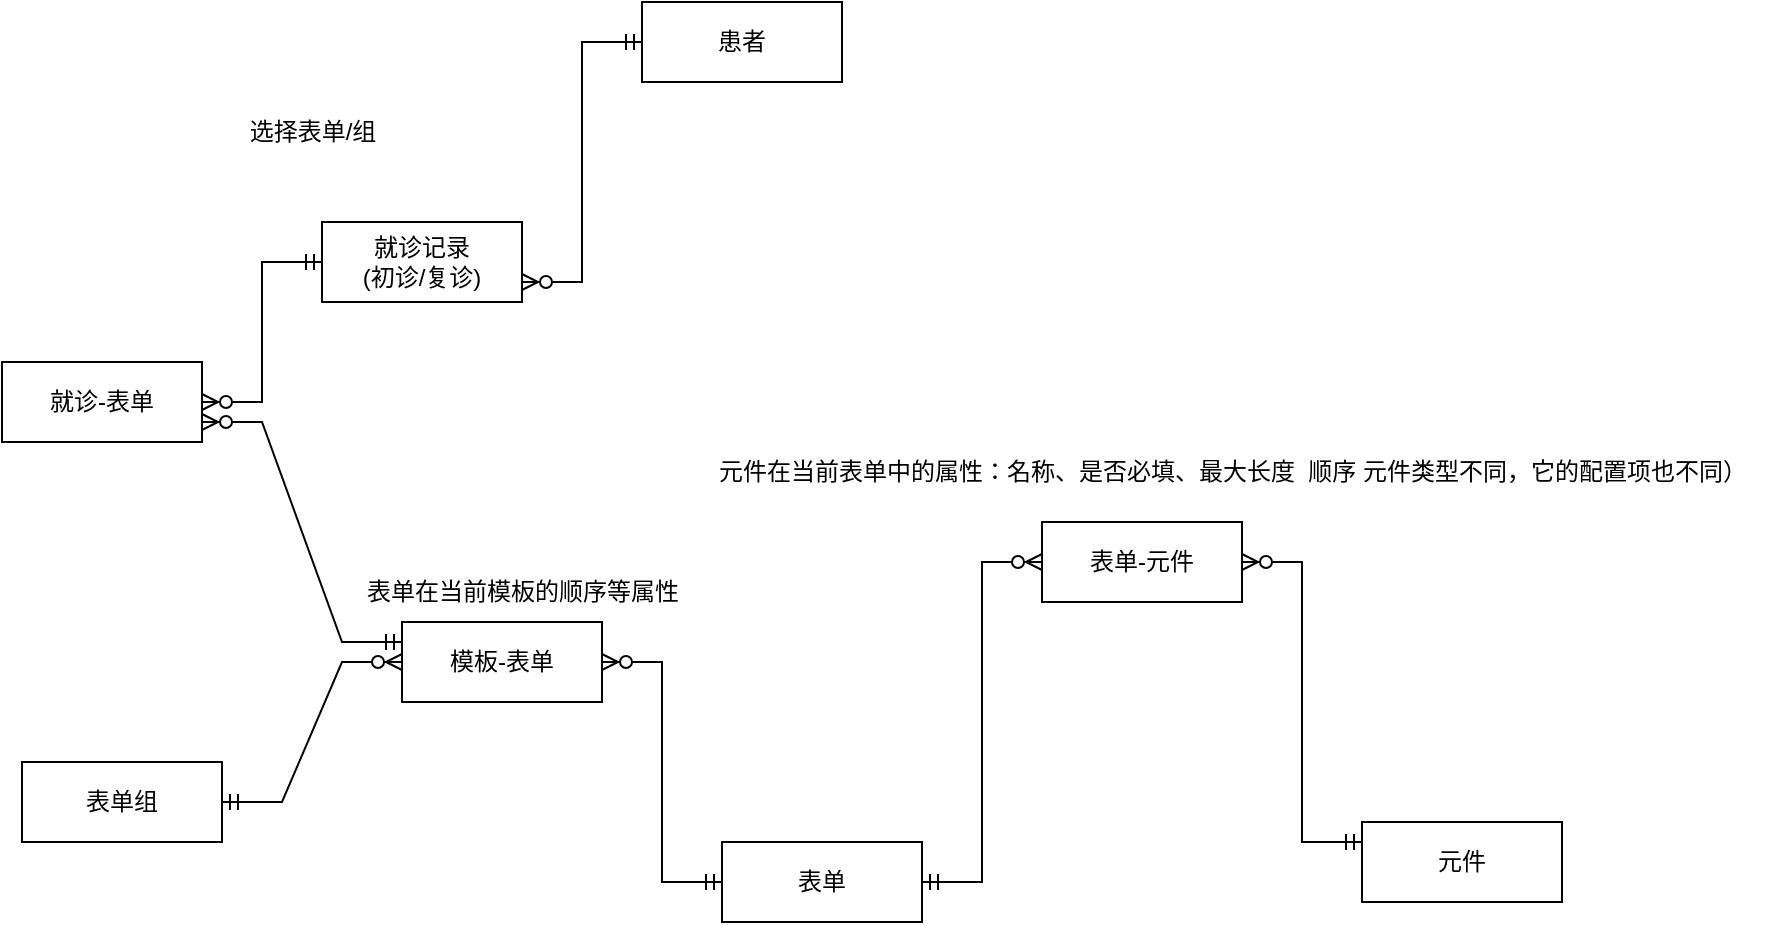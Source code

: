<mxfile version="24.0.7" type="github">
  <diagram id="R2lEEEUBdFMjLlhIrx00" name="Page-1">
    <mxGraphModel dx="2524" dy="746" grid="1" gridSize="10" guides="1" tooltips="1" connect="1" arrows="1" fold="1" page="1" pageScale="1" pageWidth="850" pageHeight="1100" math="0" shadow="0" extFonts="Permanent Marker^https://fonts.googleapis.com/css?family=Permanent+Marker">
      <root>
        <mxCell id="0" />
        <mxCell id="1" parent="0" />
        <mxCell id="aOJ2N6pHfwYPPorcYYFL-19" value="患者" style="whiteSpace=wrap;html=1;align=center;" vertex="1" parent="1">
          <mxGeometry x="240" y="590" width="100" height="40" as="geometry" />
        </mxCell>
        <mxCell id="aOJ2N6pHfwYPPorcYYFL-20" value="就诊记录&lt;div&gt;(初诊/复诊)&lt;/div&gt;" style="whiteSpace=wrap;html=1;align=center;" vertex="1" parent="1">
          <mxGeometry x="80" y="700" width="100" height="40" as="geometry" />
        </mxCell>
        <mxCell id="aOJ2N6pHfwYPPorcYYFL-21" value="" style="edgeStyle=entityRelationEdgeStyle;fontSize=12;html=1;endArrow=ERzeroToMany;startArrow=ERmandOne;rounded=0;entryX=1;entryY=0.75;entryDx=0;entryDy=0;exitX=0;exitY=0.5;exitDx=0;exitDy=0;" edge="1" parent="1" source="aOJ2N6pHfwYPPorcYYFL-19" target="aOJ2N6pHfwYPPorcYYFL-20">
          <mxGeometry width="100" height="100" relative="1" as="geometry">
            <mxPoint x="220" y="740" as="sourcePoint" />
            <mxPoint x="320" y="640" as="targetPoint" />
          </mxGeometry>
        </mxCell>
        <mxCell id="aOJ2N6pHfwYPPorcYYFL-22" value="表单" style="whiteSpace=wrap;html=1;align=center;" vertex="1" parent="1">
          <mxGeometry x="280" y="1010" width="100" height="40" as="geometry" />
        </mxCell>
        <mxCell id="aOJ2N6pHfwYPPorcYYFL-25" value="元件" style="whiteSpace=wrap;html=1;align=center;" vertex="1" parent="1">
          <mxGeometry x="600" y="1000" width="100" height="40" as="geometry" />
        </mxCell>
        <mxCell id="aOJ2N6pHfwYPPorcYYFL-27" value="表单-元件" style="whiteSpace=wrap;html=1;align=center;" vertex="1" parent="1">
          <mxGeometry x="440" y="850" width="100" height="40" as="geometry" />
        </mxCell>
        <mxCell id="aOJ2N6pHfwYPPorcYYFL-29" value="" style="edgeStyle=entityRelationEdgeStyle;fontSize=12;html=1;endArrow=ERzeroToMany;startArrow=ERmandOne;rounded=0;entryX=0;entryY=0.5;entryDx=0;entryDy=0;exitX=1;exitY=0.5;exitDx=0;exitDy=0;" edge="1" parent="1" source="aOJ2N6pHfwYPPorcYYFL-22" target="aOJ2N6pHfwYPPorcYYFL-27">
          <mxGeometry width="100" height="100" relative="1" as="geometry">
            <mxPoint x="310" y="960" as="sourcePoint" />
            <mxPoint x="400" y="860" as="targetPoint" />
          </mxGeometry>
        </mxCell>
        <mxCell id="aOJ2N6pHfwYPPorcYYFL-31" value="" style="edgeStyle=entityRelationEdgeStyle;fontSize=12;html=1;endArrow=ERzeroToMany;startArrow=ERmandOne;rounded=0;entryX=1;entryY=0.5;entryDx=0;entryDy=0;exitX=0;exitY=0.25;exitDx=0;exitDy=0;" edge="1" parent="1" source="aOJ2N6pHfwYPPorcYYFL-25" target="aOJ2N6pHfwYPPorcYYFL-27">
          <mxGeometry width="100" height="100" relative="1" as="geometry">
            <mxPoint x="750" y="930" as="sourcePoint" />
            <mxPoint x="850" y="830" as="targetPoint" />
          </mxGeometry>
        </mxCell>
        <mxCell id="aOJ2N6pHfwYPPorcYYFL-33" value="表单组" style="whiteSpace=wrap;html=1;align=center;" vertex="1" parent="1">
          <mxGeometry x="-70" y="970" width="100" height="40" as="geometry" />
        </mxCell>
        <mxCell id="aOJ2N6pHfwYPPorcYYFL-35" value="元件在当前表单中的属性：名称、是否必填、最大长度&amp;nbsp; 顺序 元件类型不同，它的配置项也不同）" style="text;html=1;align=center;verticalAlign=middle;resizable=0;points=[];autosize=1;strokeColor=none;fillColor=none;" vertex="1" parent="1">
          <mxGeometry x="265" y="810" width="540" height="30" as="geometry" />
        </mxCell>
        <mxCell id="aOJ2N6pHfwYPPorcYYFL-38" value="模板-表单" style="whiteSpace=wrap;html=1;align=center;" vertex="1" parent="1">
          <mxGeometry x="120" y="900" width="100" height="40" as="geometry" />
        </mxCell>
        <mxCell id="aOJ2N6pHfwYPPorcYYFL-40" value="" style="edgeStyle=entityRelationEdgeStyle;fontSize=12;html=1;endArrow=ERzeroToMany;startArrow=ERmandOne;rounded=0;exitX=1;exitY=0.5;exitDx=0;exitDy=0;" edge="1" parent="1" source="aOJ2N6pHfwYPPorcYYFL-33" target="aOJ2N6pHfwYPPorcYYFL-38">
          <mxGeometry width="100" height="100" relative="1" as="geometry">
            <mxPoint x="410" y="1030" as="sourcePoint" />
            <mxPoint x="470" y="880" as="targetPoint" />
          </mxGeometry>
        </mxCell>
        <mxCell id="aOJ2N6pHfwYPPorcYYFL-41" value="" style="edgeStyle=entityRelationEdgeStyle;fontSize=12;html=1;endArrow=ERzeroToMany;startArrow=ERmandOne;rounded=0;entryX=1;entryY=0.5;entryDx=0;entryDy=0;exitX=0;exitY=0.5;exitDx=0;exitDy=0;" edge="1" parent="1" source="aOJ2N6pHfwYPPorcYYFL-22" target="aOJ2N6pHfwYPPorcYYFL-38">
          <mxGeometry width="100" height="100" relative="1" as="geometry">
            <mxPoint x="630" y="1020" as="sourcePoint" />
            <mxPoint x="570" y="880" as="targetPoint" />
          </mxGeometry>
        </mxCell>
        <mxCell id="aOJ2N6pHfwYPPorcYYFL-42" value="表单在当前模板的顺序等属性" style="text;html=1;align=center;verticalAlign=middle;resizable=0;points=[];autosize=1;strokeColor=none;fillColor=none;" vertex="1" parent="1">
          <mxGeometry x="90" y="870" width="180" height="30" as="geometry" />
        </mxCell>
        <mxCell id="aOJ2N6pHfwYPPorcYYFL-48" value="选择表单/组" style="text;html=1;align=center;verticalAlign=middle;resizable=0;points=[];autosize=1;strokeColor=none;fillColor=none;" vertex="1" parent="1">
          <mxGeometry x="30" y="640" width="90" height="30" as="geometry" />
        </mxCell>
        <mxCell id="aOJ2N6pHfwYPPorcYYFL-49" value="就诊-表单" style="whiteSpace=wrap;html=1;align=center;" vertex="1" parent="1">
          <mxGeometry x="-80" y="770" width="100" height="40" as="geometry" />
        </mxCell>
        <mxCell id="aOJ2N6pHfwYPPorcYYFL-51" value="" style="edgeStyle=entityRelationEdgeStyle;fontSize=12;html=1;endArrow=ERzeroToMany;startArrow=ERmandOne;rounded=0;entryX=1;entryY=0.5;entryDx=0;entryDy=0;exitX=0;exitY=0.5;exitDx=0;exitDy=0;" edge="1" parent="1" source="aOJ2N6pHfwYPPorcYYFL-20" target="aOJ2N6pHfwYPPorcYYFL-49">
          <mxGeometry width="100" height="100" relative="1" as="geometry">
            <mxPoint x="-80" y="700" as="sourcePoint" />
            <mxPoint x="20" y="600" as="targetPoint" />
            <Array as="points">
              <mxPoint x="-30" y="740" />
            </Array>
          </mxGeometry>
        </mxCell>
        <mxCell id="aOJ2N6pHfwYPPorcYYFL-52" value="" style="edgeStyle=entityRelationEdgeStyle;fontSize=12;html=1;endArrow=ERzeroToMany;startArrow=ERmandOne;rounded=0;entryX=1;entryY=0.75;entryDx=0;entryDy=0;exitX=0;exitY=0.25;exitDx=0;exitDy=0;" edge="1" parent="1" source="aOJ2N6pHfwYPPorcYYFL-38" target="aOJ2N6pHfwYPPorcYYFL-49">
          <mxGeometry width="100" height="100" relative="1" as="geometry">
            <mxPoint x="90" y="730" as="sourcePoint" />
            <mxPoint x="30" y="800" as="targetPoint" />
            <Array as="points">
              <mxPoint x="-20" y="750" />
            </Array>
          </mxGeometry>
        </mxCell>
      </root>
    </mxGraphModel>
  </diagram>
</mxfile>
